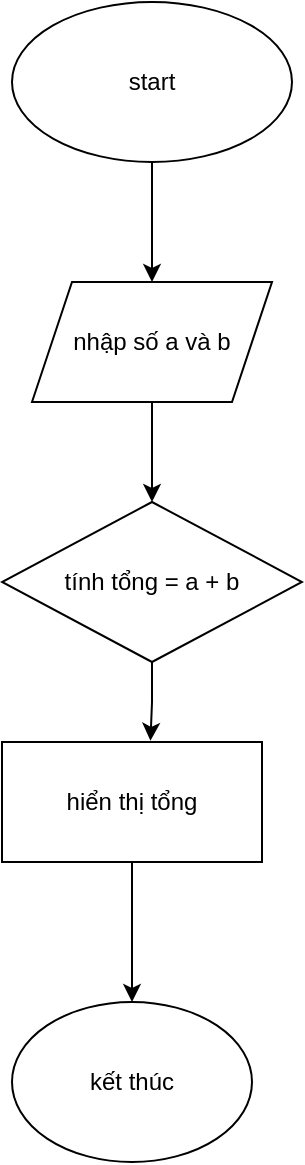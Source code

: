 <mxfile version="24.8.6">
  <diagram name="Trang-1" id="CmX8EPXPAXkFjCzXngdP">
    <mxGraphModel dx="1050" dy="565" grid="1" gridSize="10" guides="1" tooltips="1" connect="1" arrows="1" fold="1" page="1" pageScale="1" pageWidth="827" pageHeight="1169" math="0" shadow="0">
      <root>
        <mxCell id="0" />
        <mxCell id="1" parent="0" />
        <mxCell id="7XzY-q2d1lQR3WnNse8H-5" style="edgeStyle=orthogonalEdgeStyle;rounded=0;orthogonalLoop=1;jettySize=auto;html=1;entryX=0.5;entryY=0;entryDx=0;entryDy=0;" edge="1" parent="1" source="7XzY-q2d1lQR3WnNse8H-1" target="7XzY-q2d1lQR3WnNse8H-2">
          <mxGeometry relative="1" as="geometry" />
        </mxCell>
        <mxCell id="7XzY-q2d1lQR3WnNse8H-1" value="start" style="ellipse;whiteSpace=wrap;html=1;" vertex="1" parent="1">
          <mxGeometry x="300" y="70" width="140" height="80" as="geometry" />
        </mxCell>
        <mxCell id="7XzY-q2d1lQR3WnNse8H-4" style="edgeStyle=orthogonalEdgeStyle;rounded=0;orthogonalLoop=1;jettySize=auto;html=1;entryX=0.5;entryY=0;entryDx=0;entryDy=0;" edge="1" parent="1" source="7XzY-q2d1lQR3WnNse8H-2" target="7XzY-q2d1lQR3WnNse8H-9">
          <mxGeometry relative="1" as="geometry">
            <mxPoint x="370" y="350" as="targetPoint" />
          </mxGeometry>
        </mxCell>
        <mxCell id="7XzY-q2d1lQR3WnNse8H-2" value="nhập số a và b" style="shape=parallelogram;perimeter=parallelogramPerimeter;whiteSpace=wrap;html=1;fixedSize=1;" vertex="1" parent="1">
          <mxGeometry x="310" y="210" width="120" height="60" as="geometry" />
        </mxCell>
        <mxCell id="7XzY-q2d1lQR3WnNse8H-14" style="edgeStyle=orthogonalEdgeStyle;rounded=0;orthogonalLoop=1;jettySize=auto;html=1;entryX=0.5;entryY=0;entryDx=0;entryDy=0;" edge="1" parent="1" source="7XzY-q2d1lQR3WnNse8H-6" target="7XzY-q2d1lQR3WnNse8H-13">
          <mxGeometry relative="1" as="geometry" />
        </mxCell>
        <mxCell id="7XzY-q2d1lQR3WnNse8H-6" value="hiển thị tổng" style="rounded=0;whiteSpace=wrap;html=1;direction=west;" vertex="1" parent="1">
          <mxGeometry x="295" y="440" width="130" height="60" as="geometry" />
        </mxCell>
        <mxCell id="7XzY-q2d1lQR3WnNse8H-9" value="tính tổng = a + b" style="rhombus;whiteSpace=wrap;html=1;" vertex="1" parent="1">
          <mxGeometry x="295" y="320" width="150" height="80" as="geometry" />
        </mxCell>
        <mxCell id="7XzY-q2d1lQR3WnNse8H-13" value="kết thúc" style="ellipse;whiteSpace=wrap;html=1;" vertex="1" parent="1">
          <mxGeometry x="300" y="570" width="120" height="80" as="geometry" />
        </mxCell>
        <mxCell id="7XzY-q2d1lQR3WnNse8H-15" style="edgeStyle=orthogonalEdgeStyle;rounded=0;orthogonalLoop=1;jettySize=auto;html=1;entryX=0.429;entryY=1.01;entryDx=0;entryDy=0;entryPerimeter=0;" edge="1" parent="1" source="7XzY-q2d1lQR3WnNse8H-9" target="7XzY-q2d1lQR3WnNse8H-6">
          <mxGeometry relative="1" as="geometry" />
        </mxCell>
      </root>
    </mxGraphModel>
  </diagram>
</mxfile>
